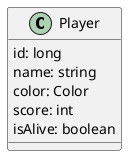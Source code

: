 @startuml
class Player {
    id: long
    name: string
    color: Color
    score: int
    isAlive: boolean
}
@enduml